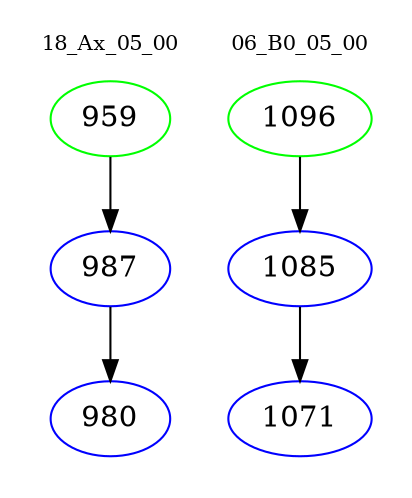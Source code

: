digraph{
subgraph cluster_0 {
color = white
label = "18_Ax_05_00";
fontsize=10;
T0_959 [label="959", color="green"]
T0_959 -> T0_987 [color="black"]
T0_987 [label="987", color="blue"]
T0_987 -> T0_980 [color="black"]
T0_980 [label="980", color="blue"]
}
subgraph cluster_1 {
color = white
label = "06_B0_05_00";
fontsize=10;
T1_1096 [label="1096", color="green"]
T1_1096 -> T1_1085 [color="black"]
T1_1085 [label="1085", color="blue"]
T1_1085 -> T1_1071 [color="black"]
T1_1071 [label="1071", color="blue"]
}
}
